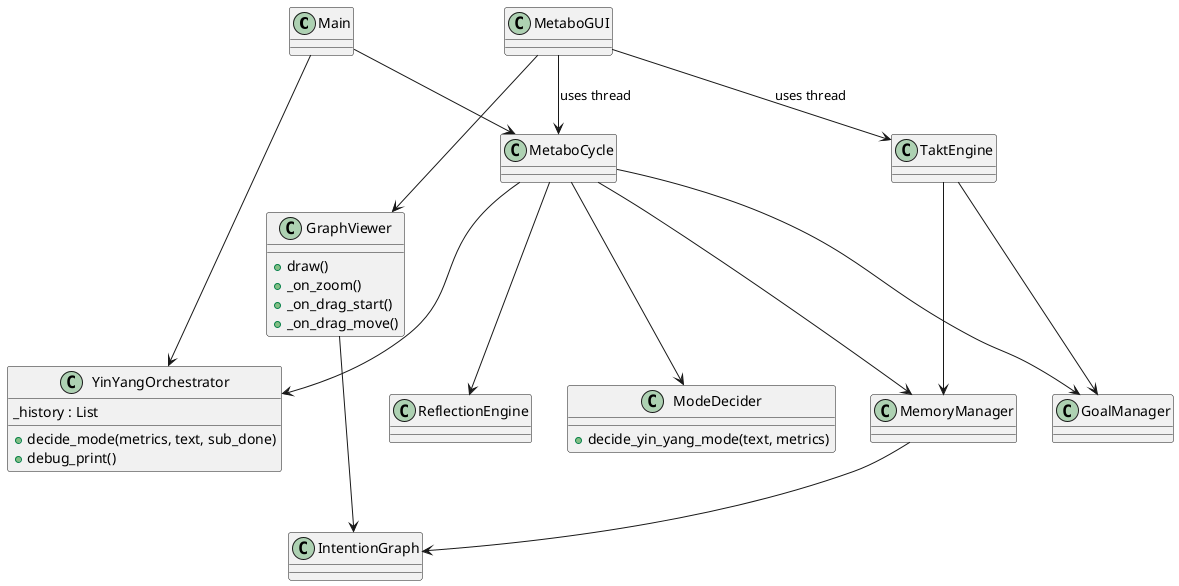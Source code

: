@startuml
class Main
class MetaboCycle
class GoalManager
class MemoryManager
class IntentionGraph
class ReflectionEngine
class TaktEngine
class YinYangOrchestrator
class ModeDecider
class MetaboGUI
class GraphViewer
GraphViewer : +draw()
GraphViewer : +_on_zoom()
GraphViewer : +_on_drag_start()
GraphViewer : +_on_drag_move()
YinYangOrchestrator : +decide_mode(metrics, text, sub_done)
YinYangOrchestrator : +debug_print()
YinYangOrchestrator : _history : List
ModeDecider : +decide_yin_yang_mode(text, metrics)
Main --> MetaboCycle
MetaboCycle --> GoalManager
MetaboCycle --> MemoryManager
MetaboCycle --> ReflectionEngine
MetaboCycle --> YinYangOrchestrator
MetaboCycle --> ModeDecider
MemoryManager --> IntentionGraph
TaktEngine --> MemoryManager
TaktEngine --> GoalManager
Main --> YinYangOrchestrator
MetaboGUI --> MetaboCycle : uses thread
MetaboGUI --> TaktEngine : uses thread
MetaboGUI --> GraphViewer
GraphViewer --> IntentionGraph
@enduml
